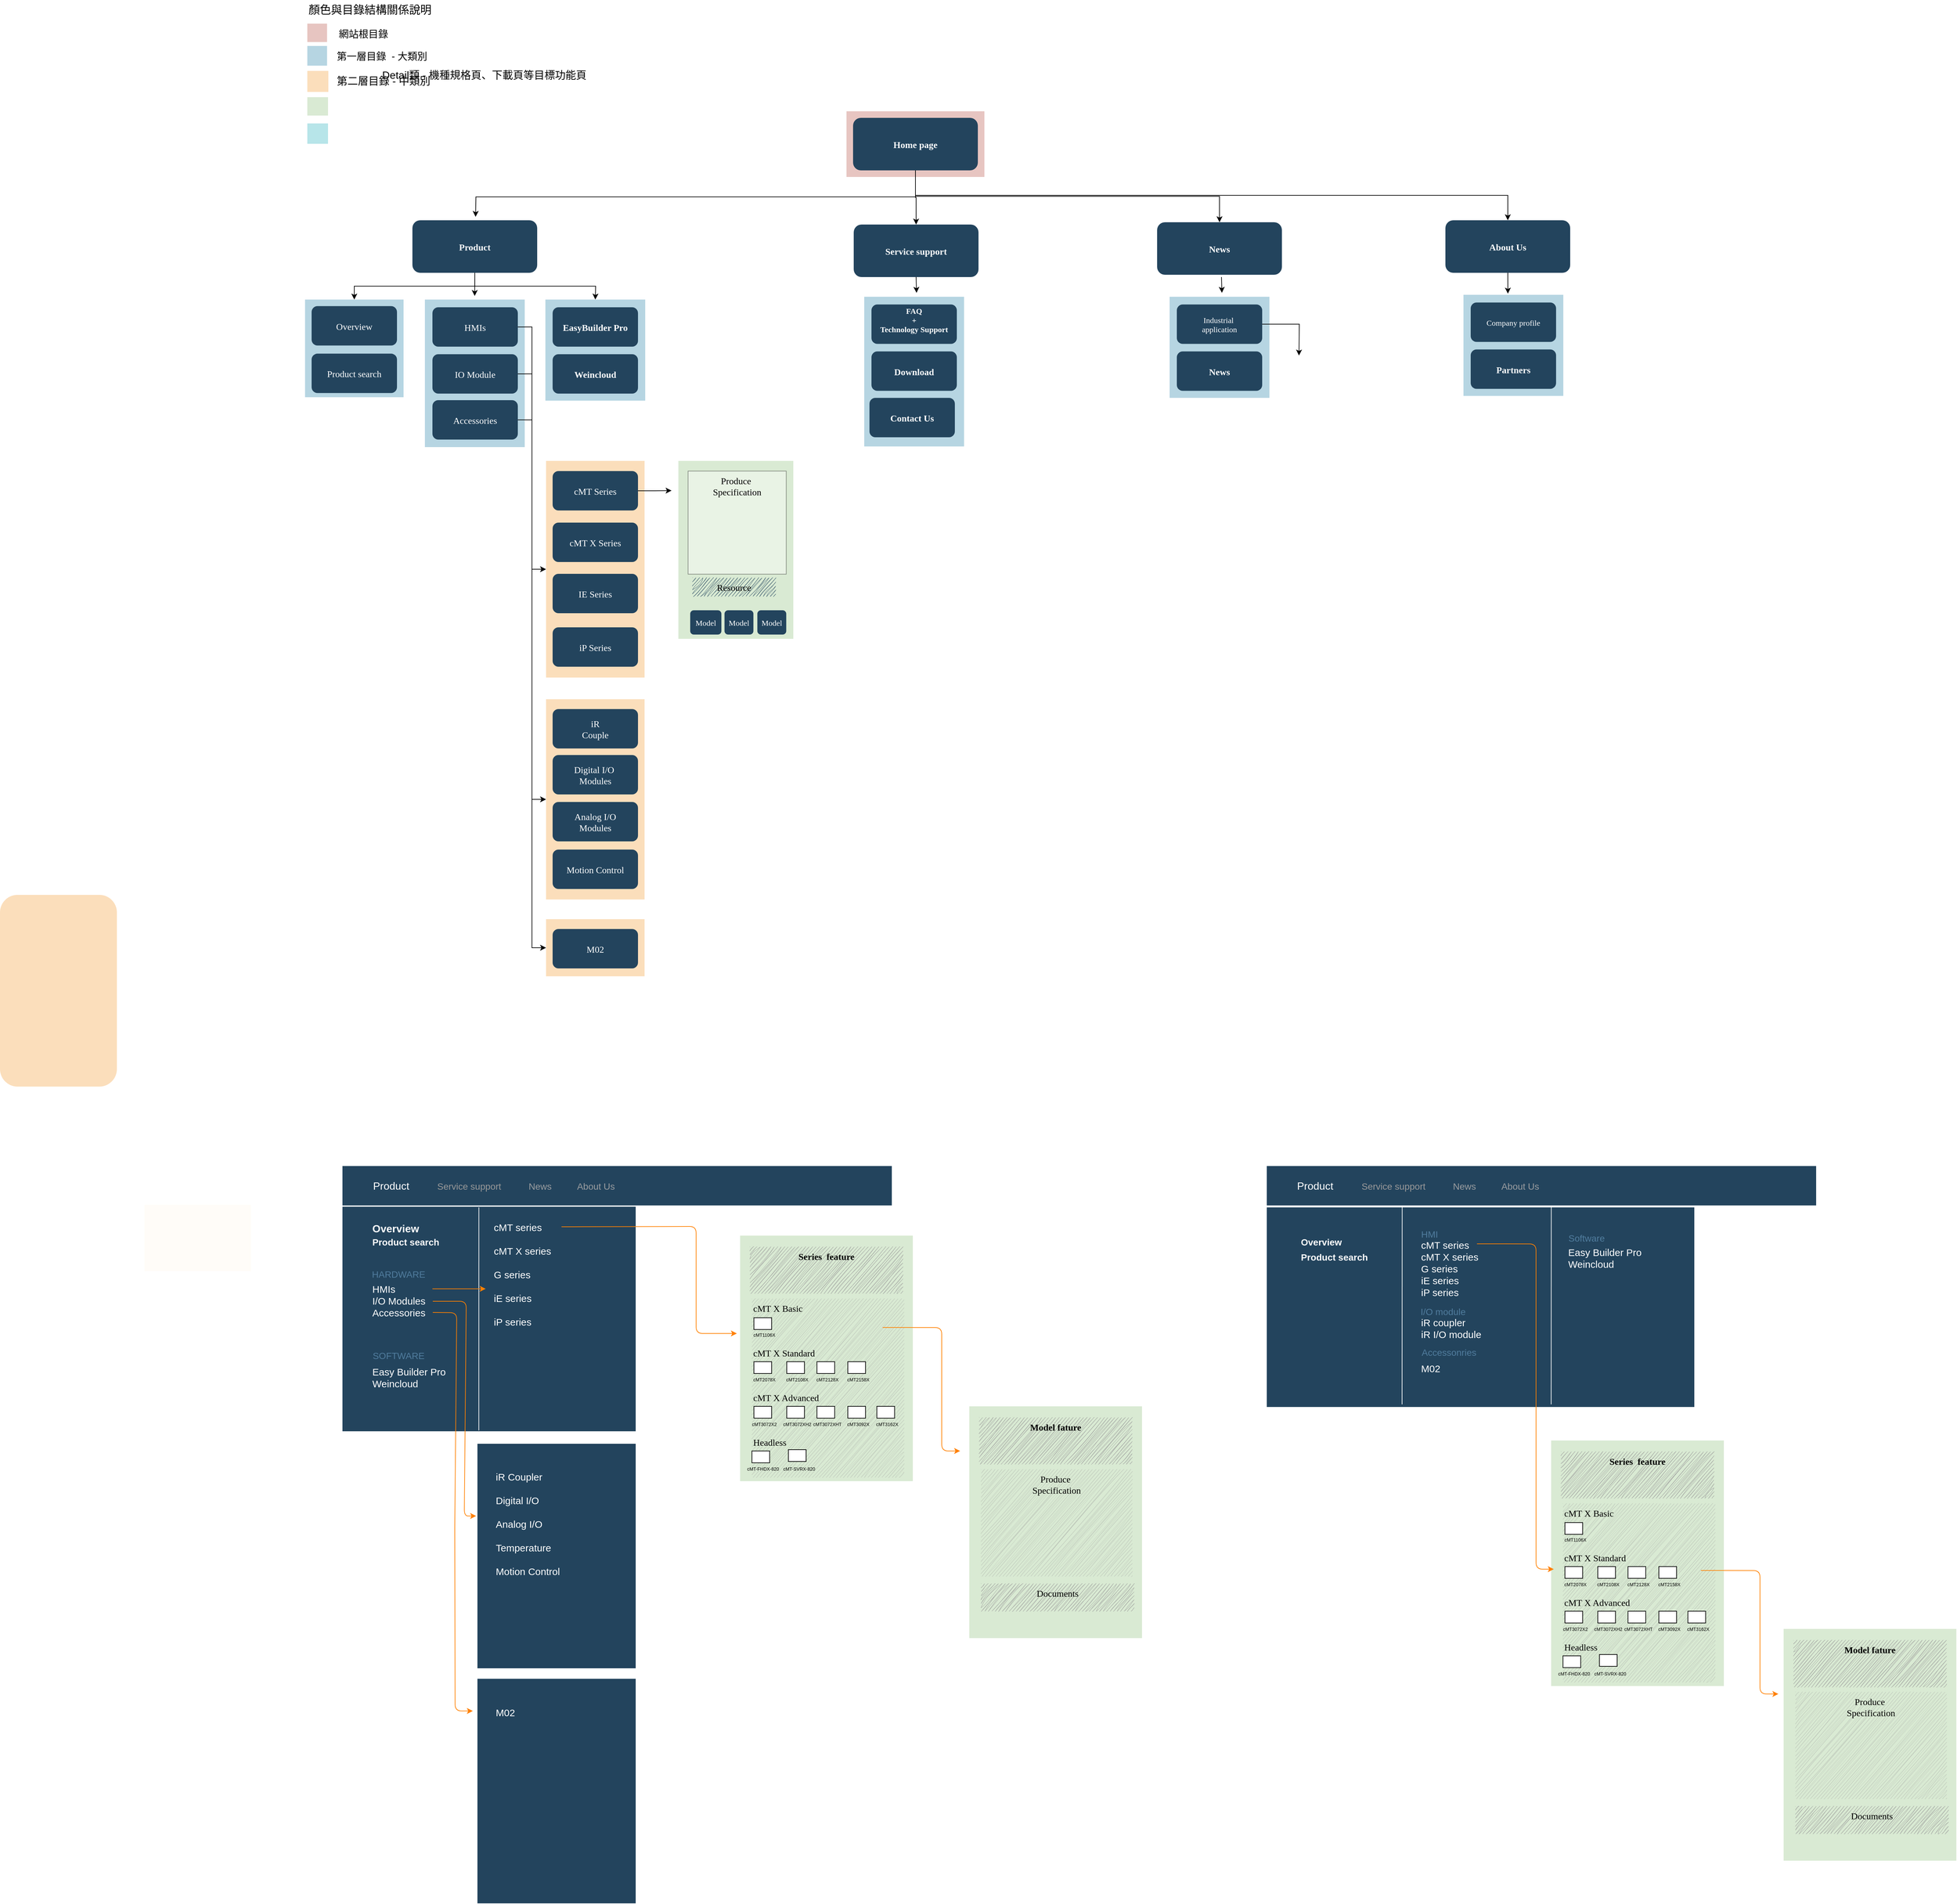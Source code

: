 <mxfile version="24.0.2" type="github">
  <diagram name="Page-1" id="2c0d36ab-eaac-3732-788b-9136903baeff">
    <mxGraphModel dx="4227.5" dy="1096" grid="0" gridSize="10" guides="1" tooltips="1" connect="1" arrows="1" fold="1" page="1" pageScale="1.5" pageWidth="1169" pageHeight="827" background="none" math="0" shadow="0">
      <root>
        <mxCell id="0" />
        <mxCell id="1" parent="0" />
        <mxCell id="4MZ_cCC2QS6rHFRi-yMx-148" value="" style="rounded=0;fillColor=#23445D;gradientColor=none;strokeColor=none;fontColor=#FFFFFF;fontStyle=0;fontFamily=Tahoma;fontSize=14;" vertex="1" parent="1">
          <mxGeometry x="0.5" y="1838" width="446.5" height="342" as="geometry" />
        </mxCell>
        <mxCell id="4MZ_cCC2QS6rHFRi-yMx-300" value="" style="rounded=0;fillColor=#fbdebb;gradientColor=none;strokeColor=none;fontColor=#FFFFFF;fontStyle=0;fontFamily=Tahoma;fontSize=14;glass=0;opacity=10;" vertex="1" parent="1">
          <mxGeometry x="-301" y="1835" width="162" height="101" as="geometry" />
        </mxCell>
        <mxCell id="4MZ_cCC2QS6rHFRi-yMx-183" value="" style="fillColor=#10739E;strokeColor=none;opacity=30;" vertex="1" parent="1">
          <mxGeometry x="309.5" y="456.25" width="152" height="154" as="geometry" />
        </mxCell>
        <mxCell id="4MZ_cCC2QS6rHFRi-yMx-182" value="" style="fillColor=#10739E;strokeColor=none;opacity=30;" vertex="1" parent="1">
          <mxGeometry x="126" y="456.25" width="152" height="224.75" as="geometry" />
        </mxCell>
        <mxCell id="4MZ_cCC2QS6rHFRi-yMx-159" value="" style="fillColor=#F2931E;strokeColor=none;opacity=30;" vertex="1" parent="1">
          <mxGeometry x="310.5" y="1065" width="150" height="305" as="geometry" />
        </mxCell>
        <mxCell id="4MZ_cCC2QS6rHFRi-yMx-135" value="" style="fillColor=#12AAB5;strokeColor=none;opacity=30;" vertex="1" parent="1">
          <mxGeometry x="-53" y="188" width="31.5" height="31" as="geometry" />
        </mxCell>
        <mxCell id="4MZ_cCC2QS6rHFRi-yMx-211" style="edgeStyle=orthogonalEdgeStyle;rounded=0;orthogonalLoop=1;jettySize=auto;html=1;exitX=0.5;exitY=1;exitDx=0;exitDy=0;" edge="1" parent="1" source="123">
          <mxGeometry relative="1" as="geometry">
            <mxPoint x="203.192" y="330.269" as="targetPoint" />
          </mxGeometry>
        </mxCell>
        <mxCell id="123" value="" style="fillColor=#AE4132;strokeColor=none;opacity=30;" parent="1" vertex="1">
          <mxGeometry x="768" y="169.5" width="210" height="100.0" as="geometry" />
        </mxCell>
        <mxCell id="118" value="" style="fillColor=#F2931E;strokeColor=none;opacity=30;" parent="1" vertex="1">
          <mxGeometry x="310.5" y="702" width="150" height="330" as="geometry" />
        </mxCell>
        <mxCell id="111" value="" style="fillColor=#D9EAD3;strokeColor=none" parent="1" vertex="1">
          <mxGeometry x="-53" y="148" width="31.5" height="28" as="geometry" />
        </mxCell>
        <mxCell id="4MZ_cCC2QS6rHFRi-yMx-213" style="edgeStyle=orthogonalEdgeStyle;rounded=0;orthogonalLoop=1;jettySize=auto;html=1;exitX=0.5;exitY=1;exitDx=0;exitDy=0;entryX=0.5;entryY=0;entryDx=0;entryDy=0;" edge="1" parent="1" source="2" target="4MZ_cCC2QS6rHFRi-yMx-210">
          <mxGeometry relative="1" as="geometry" />
        </mxCell>
        <mxCell id="4MZ_cCC2QS6rHFRi-yMx-214" style="edgeStyle=orthogonalEdgeStyle;rounded=0;orthogonalLoop=1;jettySize=auto;html=1;" edge="1" parent="1" source="2" target="4MZ_cCC2QS6rHFRi-yMx-203">
          <mxGeometry relative="1" as="geometry" />
        </mxCell>
        <mxCell id="4MZ_cCC2QS6rHFRi-yMx-230" style="edgeStyle=orthogonalEdgeStyle;rounded=0;orthogonalLoop=1;jettySize=auto;html=1;exitX=0.5;exitY=1;exitDx=0;exitDy=0;entryX=0.5;entryY=0;entryDx=0;entryDy=0;" edge="1" parent="1" source="2" target="4MZ_cCC2QS6rHFRi-yMx-229">
          <mxGeometry relative="1" as="geometry" />
        </mxCell>
        <mxCell id="2" value="Home page" style="rounded=1;fillColor=#23445D;gradientColor=none;strokeColor=none;fontColor=#FFFFFF;fontStyle=1;fontFamily=Tahoma;fontSize=14" parent="1" vertex="1">
          <mxGeometry x="778" y="179.5" width="190" height="80" as="geometry" />
        </mxCell>
        <mxCell id="4MZ_cCC2QS6rHFRi-yMx-174" style="edgeStyle=orthogonalEdgeStyle;rounded=0;orthogonalLoop=1;jettySize=auto;html=1;exitX=0.5;exitY=1;exitDx=0;exitDy=0;entryX=0.5;entryY=0;entryDx=0;entryDy=0;" edge="1" parent="1" source="13" target="4MZ_cCC2QS6rHFRi-yMx-145">
          <mxGeometry relative="1" as="geometry" />
        </mxCell>
        <mxCell id="4MZ_cCC2QS6rHFRi-yMx-176" style="edgeStyle=orthogonalEdgeStyle;rounded=0;orthogonalLoop=1;jettySize=auto;html=1;exitX=0.5;exitY=1;exitDx=0;exitDy=0;" edge="1" parent="1" source="13">
          <mxGeometry relative="1" as="geometry">
            <mxPoint x="201.833" y="450.778" as="targetPoint" />
          </mxGeometry>
        </mxCell>
        <mxCell id="4MZ_cCC2QS6rHFRi-yMx-177" style="edgeStyle=orthogonalEdgeStyle;rounded=0;orthogonalLoop=1;jettySize=auto;html=1;exitX=0.5;exitY=1;exitDx=0;exitDy=0;entryX=0.5;entryY=0;entryDx=0;entryDy=0;" edge="1" parent="1" source="13">
          <mxGeometry relative="1" as="geometry">
            <mxPoint x="385.5" y="456.25" as="targetPoint" />
          </mxGeometry>
        </mxCell>
        <mxCell id="13" value="Product" style="rounded=1;fillColor=#23445D;gradientColor=none;strokeColor=none;fontColor=#FFFFFF;fontStyle=1;fontFamily=Tahoma;fontSize=14" parent="1" vertex="1">
          <mxGeometry x="107" y="335.5" width="190" height="80" as="geometry" />
        </mxCell>
        <mxCell id="15" value="EasyBuilder Pro" style="rounded=1;fillColor=#23445D;gradientColor=none;strokeColor=none;fontColor=#FFFFFF;fontStyle=1;fontFamily=Tahoma;fontSize=14" parent="1" vertex="1">
          <mxGeometry x="320.5" y="468" width="130" height="60" as="geometry" />
        </mxCell>
        <mxCell id="4MZ_cCC2QS6rHFRi-yMx-202" style="edgeStyle=orthogonalEdgeStyle;rounded=0;orthogonalLoop=1;jettySize=auto;html=1;exitX=1;exitY=0.5;exitDx=0;exitDy=0;" edge="1" parent="1" source="16">
          <mxGeometry relative="1" as="geometry">
            <mxPoint x="501.654" y="747.192" as="targetPoint" />
          </mxGeometry>
        </mxCell>
        <mxCell id="16" value="cMT Series" style="rounded=1;fillColor=#23445D;gradientColor=none;strokeColor=none;fontColor=#FFFFFF;fontStyle=0;fontFamily=Tahoma;fontSize=14" parent="1" vertex="1">
          <mxGeometry x="320.5" y="717.5" width="130" height="60" as="geometry" />
        </mxCell>
        <mxCell id="17" value="cMT X Series" style="rounded=1;fillColor=#23445D;gradientColor=none;strokeColor=none;fontColor=#FFFFFF;fontStyle=0;fontFamily=Tahoma;fontSize=14" parent="1" vertex="1">
          <mxGeometry x="320.5" y="796" width="130" height="60" as="geometry" />
        </mxCell>
        <mxCell id="18" value="IE Series" style="rounded=1;fillColor=#23445D;gradientColor=none;strokeColor=none;fontColor=#FFFFFF;fontStyle=0;fontFamily=Tahoma;fontSize=14" parent="1" vertex="1">
          <mxGeometry x="320.5" y="874" width="130" height="60" as="geometry" />
        </mxCell>
        <mxCell id="4MZ_cCC2QS6rHFRi-yMx-167" style="edgeStyle=orthogonalEdgeStyle;rounded=0;orthogonalLoop=1;jettySize=auto;html=1;exitX=1;exitY=0.5;exitDx=0;exitDy=0;entryX=0;entryY=0.5;entryDx=0;entryDy=0;" edge="1" parent="1" source="4MZ_cCC2QS6rHFRi-yMx-124" target="4MZ_cCC2QS6rHFRi-yMx-159">
          <mxGeometry relative="1" as="geometry" />
        </mxCell>
        <mxCell id="4MZ_cCC2QS6rHFRi-yMx-124" value="IO Module" style="rounded=1;fillColor=#23445D;gradientColor=none;strokeColor=none;fontColor=#FFFFFF;fontStyle=0;fontFamily=Tahoma;fontSize=14" vertex="1" parent="1">
          <mxGeometry x="137.5" y="539.5" width="130" height="60" as="geometry" />
        </mxCell>
        <mxCell id="4MZ_cCC2QS6rHFRi-yMx-129" value="iR&#xa;Couple" style="rounded=1;fillColor=#23445D;gradientColor=none;strokeColor=none;fontColor=#FFFFFF;fontStyle=0;fontFamily=Tahoma;fontSize=14" vertex="1" parent="1">
          <mxGeometry x="320.5" y="1080" width="130" height="60" as="geometry" />
        </mxCell>
        <mxCell id="4MZ_cCC2QS6rHFRi-yMx-132" value="Digital I/O &#xa;Modules" style="rounded=1;fillColor=#23445D;gradientColor=none;strokeColor=none;fontColor=#FFFFFF;fontStyle=0;fontFamily=Tahoma;fontSize=14" vertex="1" parent="1">
          <mxGeometry x="320.5" y="1150" width="130" height="60" as="geometry" />
        </mxCell>
        <mxCell id="4MZ_cCC2QS6rHFRi-yMx-134" value="Analog I/O&#xa;Modules" style="rounded=1;fillColor=#23445D;gradientColor=none;strokeColor=none;fontColor=#FFFFFF;fontStyle=0;fontFamily=Tahoma;fontSize=14" vertex="1" parent="1">
          <mxGeometry x="320.5" y="1221.5" width="130" height="60" as="geometry" />
        </mxCell>
        <mxCell id="4MZ_cCC2QS6rHFRi-yMx-173" style="edgeStyle=orthogonalEdgeStyle;rounded=0;orthogonalLoop=1;jettySize=auto;html=1;exitX=1;exitY=0.5;exitDx=0;exitDy=0;entryX=0;entryY=0.5;entryDx=0;entryDy=0;" edge="1" parent="1" source="4MZ_cCC2QS6rHFRi-yMx-136" target="4MZ_cCC2QS6rHFRi-yMx-168">
          <mxGeometry relative="1" as="geometry" />
        </mxCell>
        <mxCell id="4MZ_cCC2QS6rHFRi-yMx-136" value="Accessories" style="rounded=1;fillColor=#23445D;gradientColor=none;strokeColor=none;fontColor=#FFFFFF;fontStyle=0;fontFamily=Tahoma;fontSize=14" vertex="1" parent="1">
          <mxGeometry x="137.5" y="609.5" width="130" height="60" as="geometry" />
        </mxCell>
        <mxCell id="4MZ_cCC2QS6rHFRi-yMx-137" value="Weincloud" style="rounded=1;fillColor=#23445D;gradientColor=none;strokeColor=none;fontColor=#FFFFFF;fontStyle=1;fontFamily=Tahoma;fontSize=14" vertex="1" parent="1">
          <mxGeometry x="320.5" y="539.5" width="130" height="60" as="geometry" />
        </mxCell>
        <mxCell id="4MZ_cCC2QS6rHFRi-yMx-138" value="iP Series" style="rounded=1;fillColor=#23445D;gradientColor=none;strokeColor=none;fontColor=#FFFFFF;fontStyle=0;fontFamily=Tahoma;fontSize=14" vertex="1" parent="1">
          <mxGeometry x="320.5" y="955.5" width="130" height="60" as="geometry" />
        </mxCell>
        <mxCell id="4MZ_cCC2QS6rHFRi-yMx-145" value="" style="fillColor=#10739E;strokeColor=none;opacity=30;" vertex="1" parent="1">
          <mxGeometry x="-56.5" y="456.25" width="150" height="148.75" as="geometry" />
        </mxCell>
        <mxCell id="4MZ_cCC2QS6rHFRi-yMx-146" value="Overview" style="rounded=1;fillColor=#23445D;gradientColor=none;strokeColor=none;fontColor=#FFFFFF;fontStyle=0;fontFamily=Tahoma;fontSize=14" vertex="1" parent="1">
          <mxGeometry x="-46.5" y="466.25" width="130" height="60" as="geometry" />
        </mxCell>
        <mxCell id="4MZ_cCC2QS6rHFRi-yMx-151" value="" style="rounded=1;fillColor=#fbdebb;gradientColor=none;strokeColor=none;fontColor=#FFFFFF;fontStyle=0;fontFamily=Tahoma;fontSize=14;glass=0;" vertex="1" parent="1">
          <mxGeometry x="-521" y="1363" width="178" height="292" as="geometry" />
        </mxCell>
        <mxCell id="4MZ_cCC2QS6rHFRi-yMx-156" value="Motion Control" style="rounded=1;fillColor=#23445D;gradientColor=none;strokeColor=none;fontColor=#FFFFFF;fontStyle=0;fontFamily=Tahoma;fontSize=14" vertex="1" parent="1">
          <mxGeometry x="320.5" y="1294" width="130" height="60" as="geometry" />
        </mxCell>
        <mxCell id="4MZ_cCC2QS6rHFRi-yMx-166" style="edgeStyle=orthogonalEdgeStyle;rounded=0;orthogonalLoop=1;jettySize=auto;html=1;exitX=1;exitY=0.5;exitDx=0;exitDy=0;entryX=0;entryY=0.5;entryDx=0;entryDy=0;" edge="1" parent="1" source="4MZ_cCC2QS6rHFRi-yMx-164" target="118">
          <mxGeometry relative="1" as="geometry" />
        </mxCell>
        <mxCell id="4MZ_cCC2QS6rHFRi-yMx-164" value="HMIs" style="rounded=1;fillColor=#23445D;gradientColor=none;strokeColor=none;fontColor=#FFFFFF;fontStyle=0;fontFamily=Tahoma;fontSize=14" vertex="1" parent="1">
          <mxGeometry x="137.5" y="468" width="130" height="60" as="geometry" />
        </mxCell>
        <mxCell id="4MZ_cCC2QS6rHFRi-yMx-168" value="" style="fillColor=#F2931E;strokeColor=none;opacity=30;" vertex="1" parent="1">
          <mxGeometry x="310.5" y="1400" width="150" height="87" as="geometry" />
        </mxCell>
        <mxCell id="4MZ_cCC2QS6rHFRi-yMx-169" value="M02" style="rounded=1;fillColor=#23445D;gradientColor=none;strokeColor=none;fontColor=#FFFFFF;fontStyle=0;fontFamily=Tahoma;fontSize=14" vertex="1" parent="1">
          <mxGeometry x="320.5" y="1415" width="130" height="60" as="geometry" />
        </mxCell>
        <mxCell id="4MZ_cCC2QS6rHFRi-yMx-178" value="" style="fillColor=#AE4132;strokeColor=none;opacity=30;" vertex="1" parent="1">
          <mxGeometry x="-53" y="36" width="30" height="28" as="geometry" />
        </mxCell>
        <mxCell id="4MZ_cCC2QS6rHFRi-yMx-184" value="" style="fillColor=#10739E;strokeColor=none;opacity=30;" vertex="1" parent="1">
          <mxGeometry x="-53" y="70" width="30" height="30" as="geometry" />
        </mxCell>
        <mxCell id="4MZ_cCC2QS6rHFRi-yMx-185" value="" style="fillColor=#F2931E;strokeColor=none;opacity=30;" vertex="1" parent="1">
          <mxGeometry x="-53" y="108" width="32" height="32" as="geometry" />
        </mxCell>
        <mxCell id="4MZ_cCC2QS6rHFRi-yMx-188" value="網站根目錄" style="text;html=1;align=left;verticalAlign=middle;whiteSpace=wrap;rounded=0;fontSize=15;" vertex="1" parent="1">
          <mxGeometry x="-6.75" y="36" width="143.5" height="30" as="geometry" />
        </mxCell>
        <mxCell id="4MZ_cCC2QS6rHFRi-yMx-189" value="第一層目錄&amp;nbsp; - 大類別" style="text;html=1;align=left;verticalAlign=middle;whiteSpace=wrap;rounded=0;fontSize=15;" vertex="1" parent="1">
          <mxGeometry x="-10" y="70" width="234.5" height="30" as="geometry" />
        </mxCell>
        <mxCell id="4MZ_cCC2QS6rHFRi-yMx-190" value="第二層目錄 - 中類別" style="text;html=1;align=left;verticalAlign=middle;whiteSpace=wrap;rounded=0;fontSize=16;" vertex="1" parent="1">
          <mxGeometry x="-10" y="108" width="241.5" height="30" as="geometry" />
        </mxCell>
        <mxCell id="4MZ_cCC2QS6rHFRi-yMx-191" value="顏色與目錄結構關係說明" style="text;html=1;align=left;verticalAlign=middle;whiteSpace=wrap;rounded=0;fontSize=17;" vertex="1" parent="1">
          <mxGeometry x="-53" y="0.5" width="281.5" height="30" as="geometry" />
        </mxCell>
        <mxCell id="4MZ_cCC2QS6rHFRi-yMx-192" value="Detail類 - 機種規格頁、下載頁等目標功能頁" style="text;html=1;align=left;verticalAlign=middle;whiteSpace=wrap;rounded=0;fontSize=16;" vertex="1" parent="1">
          <mxGeometry x="59" y="98.5" width="455" height="30" as="geometry" />
        </mxCell>
        <mxCell id="4MZ_cCC2QS6rHFRi-yMx-196" value="" style="fillColor=#D9EAD3;strokeColor=none" vertex="1" parent="1">
          <mxGeometry x="512" y="702" width="175" height="271" as="geometry" />
        </mxCell>
        <mxCell id="4MZ_cCC2QS6rHFRi-yMx-198" value="Model" style="rounded=1;fillColor=#23445D;gradientColor=none;strokeColor=none;fontColor=#FFFFFF;fontStyle=0;fontFamily=Tahoma;fontSize=12;" vertex="1" parent="1">
          <mxGeometry x="530" y="929.5" width="47.5" height="37" as="geometry" />
        </mxCell>
        <mxCell id="4MZ_cCC2QS6rHFRi-yMx-199" value="Model" style="rounded=1;fillColor=#23445D;gradientColor=none;strokeColor=none;fontColor=#FFFFFF;fontStyle=0;fontFamily=Tahoma;fontSize=12;" vertex="1" parent="1">
          <mxGeometry x="582.25" y="929.5" width="44" height="37" as="geometry" />
        </mxCell>
        <mxCell id="4MZ_cCC2QS6rHFRi-yMx-200" value="Model" style="rounded=1;fillColor=#23445D;gradientColor=none;strokeColor=none;fontColor=#FFFFFF;fontStyle=0;fontFamily=Tahoma;fontSize=12;" vertex="1" parent="1">
          <mxGeometry x="632.25" y="929.5" width="44" height="37" as="geometry" />
        </mxCell>
        <mxCell id="4MZ_cCC2QS6rHFRi-yMx-201" value="Resource" style="rounded=0;fillColor=#23445D;gradientColor=none;strokeColor=none;fontColor=#000000;fontStyle=0;fontFamily=Tahoma;fontSize=14;align=center;horizontal=1;verticalAlign=top;glass=0;shadow=0;textShadow=0;sketch=1;curveFitting=1;jiggle=2;" vertex="1" parent="1">
          <mxGeometry x="533.5" y="880" width="126.5" height="28" as="geometry" />
        </mxCell>
        <mxCell id="4MZ_cCC2QS6rHFRi-yMx-208" style="edgeStyle=orthogonalEdgeStyle;rounded=0;orthogonalLoop=1;jettySize=auto;html=1;exitX=0.5;exitY=1;exitDx=0;exitDy=0;" edge="1" parent="1" source="4MZ_cCC2QS6rHFRi-yMx-203">
          <mxGeometry relative="1" as="geometry">
            <mxPoint x="874.654" y="446" as="targetPoint" />
          </mxGeometry>
        </mxCell>
        <mxCell id="4MZ_cCC2QS6rHFRi-yMx-203" value="Service support" style="rounded=1;fillColor=#23445D;gradientColor=none;strokeColor=none;fontColor=#FFFFFF;fontStyle=1;fontFamily=Tahoma;fontSize=14" vertex="1" parent="1">
          <mxGeometry x="779" y="342" width="190" height="80" as="geometry" />
        </mxCell>
        <mxCell id="4MZ_cCC2QS6rHFRi-yMx-204" value="" style="fillColor=#10739E;strokeColor=none;opacity=30;" vertex="1" parent="1">
          <mxGeometry x="795" y="452" width="152" height="228" as="geometry" />
        </mxCell>
        <mxCell id="4MZ_cCC2QS6rHFRi-yMx-205" value="FAQ&#xa;+&#xa;Technology Support&#xa; " style="rounded=1;fillColor=#23445D;gradientColor=none;strokeColor=none;fontColor=#FFFFFF;fontStyle=1;fontFamily=Tahoma;fontSize=12;align=center;" vertex="1" parent="1">
          <mxGeometry x="806" y="463.75" width="130" height="60" as="geometry" />
        </mxCell>
        <mxCell id="4MZ_cCC2QS6rHFRi-yMx-206" value="Download" style="rounded=1;fillColor=#23445D;gradientColor=none;strokeColor=none;fontColor=#FFFFFF;fontStyle=1;fontFamily=Tahoma;fontSize=14" vertex="1" parent="1">
          <mxGeometry x="806" y="535.25" width="130" height="60" as="geometry" />
        </mxCell>
        <mxCell id="4MZ_cCC2QS6rHFRi-yMx-210" value="News" style="rounded=1;fillColor=#23445D;gradientColor=none;strokeColor=none;fontColor=#FFFFFF;fontStyle=1;fontFamily=Tahoma;fontSize=14" vertex="1" parent="1">
          <mxGeometry x="1241" y="338.5" width="190" height="80" as="geometry" />
        </mxCell>
        <mxCell id="4MZ_cCC2QS6rHFRi-yMx-215" style="edgeStyle=orthogonalEdgeStyle;rounded=0;orthogonalLoop=1;jettySize=auto;html=1;exitX=0.5;exitY=1;exitDx=0;exitDy=0;" edge="1" parent="1">
          <mxGeometry relative="1" as="geometry">
            <mxPoint x="1339.654" y="446" as="targetPoint" />
            <mxPoint x="1339" y="422" as="sourcePoint" />
          </mxGeometry>
        </mxCell>
        <mxCell id="4MZ_cCC2QS6rHFRi-yMx-216" value="" style="fillColor=#10739E;strokeColor=none;opacity=30;" vertex="1" parent="1">
          <mxGeometry x="1260" y="452" width="152" height="154" as="geometry" />
        </mxCell>
        <mxCell id="4MZ_cCC2QS6rHFRi-yMx-240" style="edgeStyle=orthogonalEdgeStyle;rounded=0;orthogonalLoop=1;jettySize=auto;html=1;exitX=1;exitY=0.5;exitDx=0;exitDy=0;entryX=0;entryY=0.5;entryDx=0;entryDy=0;" edge="1" parent="1" source="4MZ_cCC2QS6rHFRi-yMx-217">
          <mxGeometry relative="1" as="geometry">
            <mxPoint x="1457" y="541.5" as="targetPoint" />
          </mxGeometry>
        </mxCell>
        <mxCell id="4MZ_cCC2QS6rHFRi-yMx-217" value="Industrial &#xa;application" style="rounded=1;fillColor=#23445D;gradientColor=none;strokeColor=none;fontColor=#FFFFFF;fontStyle=0;fontFamily=Tahoma;fontSize=12;align=center;" vertex="1" parent="1">
          <mxGeometry x="1271" y="463.75" width="130" height="60" as="geometry" />
        </mxCell>
        <mxCell id="4MZ_cCC2QS6rHFRi-yMx-218" value="News" style="rounded=1;fillColor=#23445D;gradientColor=none;strokeColor=none;fontColor=#FFFFFF;fontStyle=1;fontFamily=Tahoma;fontSize=14" vertex="1" parent="1">
          <mxGeometry x="1271" y="535.25" width="130" height="60" as="geometry" />
        </mxCell>
        <mxCell id="4MZ_cCC2QS6rHFRi-yMx-234" style="edgeStyle=orthogonalEdgeStyle;rounded=0;orthogonalLoop=1;jettySize=auto;html=1;exitX=0.5;exitY=1;exitDx=0;exitDy=0;" edge="1" parent="1" source="4MZ_cCC2QS6rHFRi-yMx-229">
          <mxGeometry relative="1" as="geometry">
            <mxPoint x="1775.115" y="447.192" as="targetPoint" />
          </mxGeometry>
        </mxCell>
        <mxCell id="4MZ_cCC2QS6rHFRi-yMx-229" value="About Us" style="rounded=1;fillColor=#23445D;gradientColor=none;strokeColor=none;fontColor=#FFFFFF;fontStyle=1;fontFamily=Tahoma;fontSize=14" vertex="1" parent="1">
          <mxGeometry x="1680" y="335.5" width="190" height="80" as="geometry" />
        </mxCell>
        <mxCell id="4MZ_cCC2QS6rHFRi-yMx-241" value="Produce &#xa;Specification&#xa;" style="rounded=0;fillColor=#FFFFFF;gradientColor=none;strokeColor=default;fontColor=#000000;fontStyle=0;fontFamily=Tahoma;fontSize=14;align=center;horizontal=1;verticalAlign=top;glass=0;shadow=0;textShadow=0;opacity=40;" vertex="1" parent="1">
          <mxGeometry x="526.75" y="717.5" width="149.5" height="157" as="geometry" />
        </mxCell>
        <mxCell id="4MZ_cCC2QS6rHFRi-yMx-243" value="" style="endArrow=none;html=1;rounded=0;strokeColor=#FFFFFF;exitX=0.465;exitY=0.996;exitDx=0;exitDy=0;exitPerimeter=0;" edge="1" parent="1" source="4MZ_cCC2QS6rHFRi-yMx-148">
          <mxGeometry width="50" height="50" relative="1" as="geometry">
            <mxPoint x="208.001" y="2125.382" as="sourcePoint" />
            <mxPoint x="208.19" y="1839" as="targetPoint" />
          </mxGeometry>
        </mxCell>
        <mxCell id="4MZ_cCC2QS6rHFRi-yMx-245" value="&lt;b&gt;&lt;font style=&quot;font-size: 16px;&quot;&gt;Overview&lt;/font&gt;&lt;/b&gt;&lt;div&gt;&lt;b style=&quot;font-size: 14px;&quot;&gt;Product search&lt;/b&gt;&lt;span style=&quot;font-size: 16px;&quot;&gt;&lt;b&gt;&lt;br&gt;&lt;/b&gt;&lt;/span&gt;&lt;div&gt;&lt;br&gt;&lt;/div&gt;&lt;div&gt;&lt;br&gt;&lt;/div&gt;&lt;div&gt;&lt;br&gt;&lt;/div&gt;&lt;div&gt;HMIs&lt;/div&gt;&lt;div&gt;&lt;span style=&quot;background-color: initial;&quot;&gt;I/O Modules&lt;/span&gt;&lt;br&gt;&lt;/div&gt;&lt;div&gt;&lt;span style=&quot;background-color: initial;&quot;&gt;Accessories&lt;/span&gt;&lt;br&gt;&lt;/div&gt;&lt;div&gt;&lt;br&gt;&lt;/div&gt;&lt;div&gt;&lt;br&gt;&lt;/div&gt;&lt;div&gt;&lt;br&gt;&lt;/div&gt;&lt;div&gt;&lt;br&gt;&lt;/div&gt;&lt;div&gt;Easy Builder Pro&lt;/div&gt;&lt;div&gt;Weincloud&lt;/div&gt;&lt;div&gt;&lt;br&gt;&lt;/div&gt;&lt;/div&gt;" style="text;html=1;align=left;verticalAlign=middle;whiteSpace=wrap;rounded=0;fontColor=#FFFFFF;fontSize=15;" vertex="1" parent="1">
          <mxGeometry x="44" y="1867" width="133" height="262" as="geometry" />
        </mxCell>
        <mxCell id="4MZ_cCC2QS6rHFRi-yMx-248" value="cMT series&lt;br&gt;&lt;br&gt;cMT X series&lt;div&gt;&lt;br&gt;&lt;/div&gt;&lt;div&gt;G series&lt;br&gt;&lt;br&gt;iE series&lt;br&gt;&lt;br&gt;iP series&lt;div&gt;&lt;br&gt;&lt;/div&gt;&lt;/div&gt;" style="text;align=left;verticalAlign=middle;whiteSpace=wrap;rounded=0;fontColor=#FFFFFF;fontSize=15;spacing=2;spacingTop=0;spacingBottom=0;spacingLeft=0;labelBackgroundColor=none;labelBorderColor=none;html=1;" vertex="1" parent="1">
          <mxGeometry x="228.5" y="1869.5" width="133" height="161" as="geometry" />
        </mxCell>
        <mxCell id="4MZ_cCC2QS6rHFRi-yMx-250" value="HARDWARE" style="text;html=1;align=center;verticalAlign=middle;whiteSpace=wrap;rounded=0;fontColor=#7eb4dd;textOpacity=50;fontSize=14;" vertex="1" parent="1">
          <mxGeometry x="56" y="1926" width="60" height="30" as="geometry" />
        </mxCell>
        <mxCell id="4MZ_cCC2QS6rHFRi-yMx-251" value="SOFTWARE" style="text;html=1;align=center;verticalAlign=middle;whiteSpace=wrap;rounded=0;fontColor=#7eb4dd;textOpacity=50;fontSize=14;" vertex="1" parent="1">
          <mxGeometry x="56" y="2050" width="60" height="30" as="geometry" />
        </mxCell>
        <mxCell id="4MZ_cCC2QS6rHFRi-yMx-276" value="&amp;nbsp; &amp;nbsp; &amp;nbsp; &amp;nbsp;Product" style="html=1;shadow=0;dashed=0;fillColor=#23445d;strokeColor=none;fontSize=16;fontColor=#ffffff;align=left;spacing=15;" vertex="1" parent="1">
          <mxGeometry x="0.5" y="1776" width="836.5" height="60" as="geometry" />
        </mxCell>
        <mxCell id="4MZ_cCC2QS6rHFRi-yMx-277" value="Service support" style="fillColor=none;strokeColor=none;fontSize=14;fontColor=#999999;align=center;" vertex="1" parent="4MZ_cCC2QS6rHFRi-yMx-276">
          <mxGeometry width="70" height="40" relative="1" as="geometry">
            <mxPoint x="158" y="10" as="offset" />
          </mxGeometry>
        </mxCell>
        <mxCell id="4MZ_cCC2QS6rHFRi-yMx-279" value="News" style="fillColor=none;strokeColor=none;fontSize=14;fontColor=#9A9DA0;align=center;spacingRight=0;" vertex="1" parent="4MZ_cCC2QS6rHFRi-yMx-276">
          <mxGeometry width="80" height="40" relative="1" as="geometry">
            <mxPoint x="261" y="10" as="offset" />
          </mxGeometry>
        </mxCell>
        <mxCell id="4MZ_cCC2QS6rHFRi-yMx-280" value="About Us" style="fillColor=none;strokeColor=none;fontSize=14;fontColor=#9A9DA0;align=center;" vertex="1" parent="4MZ_cCC2QS6rHFRi-yMx-276">
          <mxGeometry width="80" height="40" relative="1" as="geometry">
            <mxPoint x="346" y="10" as="offset" />
          </mxGeometry>
        </mxCell>
        <mxCell id="4MZ_cCC2QS6rHFRi-yMx-287" value="" style="fillColor=#10739E;strokeColor=none;opacity=30;" vertex="1" parent="1">
          <mxGeometry x="1707.5" y="449" width="152" height="154" as="geometry" />
        </mxCell>
        <mxCell id="4MZ_cCC2QS6rHFRi-yMx-288" value="Company profile" style="rounded=1;fillColor=#23445D;gradientColor=none;strokeColor=none;fontColor=#FFFFFF;fontStyle=0;fontFamily=Tahoma;fontSize=12;align=center;" vertex="1" parent="1">
          <mxGeometry x="1718.5" y="460.75" width="130" height="60" as="geometry" />
        </mxCell>
        <mxCell id="4MZ_cCC2QS6rHFRi-yMx-289" value="Partners" style="rounded=1;fillColor=#23445D;gradientColor=none;strokeColor=none;fontColor=#FFFFFF;fontStyle=1;fontFamily=Tahoma;fontSize=14" vertex="1" parent="1">
          <mxGeometry x="1718.5" y="532.25" width="130" height="60" as="geometry" />
        </mxCell>
        <mxCell id="4MZ_cCC2QS6rHFRi-yMx-294" value="Contact Us" style="rounded=1;fillColor=#23445D;gradientColor=none;strokeColor=none;fontColor=#FFFFFF;fontStyle=1;fontFamily=Tahoma;fontSize=14" vertex="1" parent="1">
          <mxGeometry x="803" y="606" width="130" height="60" as="geometry" />
        </mxCell>
        <mxCell id="4MZ_cCC2QS6rHFRi-yMx-302" value="" style="rounded=0;fillColor=#23445D;gradientColor=none;strokeColor=none;fontColor=#FFFFFF;fontStyle=0;fontFamily=Tahoma;fontSize=14" vertex="1" parent="1">
          <mxGeometry x="1408" y="1839" width="651" height="304" as="geometry" />
        </mxCell>
        <mxCell id="4MZ_cCC2QS6rHFRi-yMx-303" value="" style="endArrow=none;html=1;rounded=0;strokeColor=#FFFFFF;" edge="1" parent="1">
          <mxGeometry width="50" height="50" relative="1" as="geometry">
            <mxPoint x="1614" y="2139" as="sourcePoint" />
            <mxPoint x="1614.19" y="1839" as="targetPoint" />
          </mxGeometry>
        </mxCell>
        <mxCell id="4MZ_cCC2QS6rHFRi-yMx-304" value="" style="endArrow=none;html=1;rounded=0;strokeColor=#FFFFFF;" edge="1" parent="1">
          <mxGeometry width="50" height="50" relative="1" as="geometry">
            <mxPoint x="1841" y="2139" as="sourcePoint" />
            <mxPoint x="1841.19" y="1839" as="targetPoint" />
          </mxGeometry>
        </mxCell>
        <mxCell id="4MZ_cCC2QS6rHFRi-yMx-305" value="&lt;div&gt;cMT series&lt;/div&gt;&lt;div&gt;cMT X series&lt;/div&gt;&lt;div&gt;G series&lt;/div&gt;&lt;div&gt;iE series&lt;/div&gt;&lt;div&gt;iP series&lt;/div&gt;&lt;div&gt;&lt;br&gt;&lt;/div&gt;&lt;div&gt;&lt;br&gt;&lt;/div&gt;" style="text;html=1;align=left;verticalAlign=middle;whiteSpace=wrap;rounded=0;fontColor=#FFFFFF;fontSize=15;" vertex="1" parent="1">
          <mxGeometry x="1640.5" y="1858" width="133" height="184" as="geometry" />
        </mxCell>
        <mxCell id="4MZ_cCC2QS6rHFRi-yMx-306" value="&lt;b style=&quot;font-size: 14px;&quot;&gt;&lt;font style=&quot;font-size: 14px;&quot;&gt;Overview&lt;/font&gt;&lt;/b&gt;" style="text;html=1;align=left;verticalAlign=middle;whiteSpace=wrap;rounded=0;fontColor=#FFFFFF;fontSize=14;" vertex="1" parent="1">
          <mxGeometry x="1458.25" y="1866.5" width="133" height="51" as="geometry" />
        </mxCell>
        <mxCell id="4MZ_cCC2QS6rHFRi-yMx-307" value="HMI" style="text;html=1;align=center;verticalAlign=middle;whiteSpace=wrap;rounded=0;fontColor=#7eb4dd;textOpacity=50;fontSize=14;" vertex="1" parent="1">
          <mxGeometry x="1626" y="1864.5" width="60" height="30" as="geometry" />
        </mxCell>
        <mxCell id="4MZ_cCC2QS6rHFRi-yMx-308" value="Software" style="text;html=1;align=center;verticalAlign=middle;whiteSpace=wrap;rounded=0;fontColor=#7eb4dd;textOpacity=50;fontSize=14;" vertex="1" parent="1">
          <mxGeometry x="1865" y="1870.5" width="60" height="30" as="geometry" />
        </mxCell>
        <mxCell id="4MZ_cCC2QS6rHFRi-yMx-309" value="&lt;div&gt;&lt;br&gt;&lt;/div&gt;&lt;div&gt;Easy Builder Pro&lt;/div&gt;&lt;div&gt;Weincloud&lt;/div&gt;&lt;div&gt;&lt;br&gt;&lt;/div&gt;" style="text;html=1;align=left;verticalAlign=middle;whiteSpace=wrap;rounded=0;fontColor=#FFFFFF;fontSize=15;" vertex="1" parent="1">
          <mxGeometry x="1865" y="1891.75" width="133" height="48.25" as="geometry" />
        </mxCell>
        <mxCell id="4MZ_cCC2QS6rHFRi-yMx-310" value="&amp;nbsp; &amp;nbsp; &amp;nbsp; &amp;nbsp;Product" style="html=1;shadow=0;dashed=0;fillColor=#23445d;strokeColor=none;fontSize=16;fontColor=#ffffff;align=left;spacing=15;" vertex="1" parent="1">
          <mxGeometry x="1408" y="1776" width="836.5" height="60" as="geometry" />
        </mxCell>
        <mxCell id="4MZ_cCC2QS6rHFRi-yMx-311" value="Service support" style="fillColor=none;strokeColor=none;fontSize=14;fontColor=#999999;align=center;" vertex="1" parent="4MZ_cCC2QS6rHFRi-yMx-310">
          <mxGeometry width="70" height="40" relative="1" as="geometry">
            <mxPoint x="158" y="10" as="offset" />
          </mxGeometry>
        </mxCell>
        <mxCell id="4MZ_cCC2QS6rHFRi-yMx-312" value="News" style="fillColor=none;strokeColor=none;fontSize=14;fontColor=#9A9DA0;align=center;spacingRight=0;" vertex="1" parent="4MZ_cCC2QS6rHFRi-yMx-310">
          <mxGeometry width="80" height="40" relative="1" as="geometry">
            <mxPoint x="261" y="10" as="offset" />
          </mxGeometry>
        </mxCell>
        <mxCell id="4MZ_cCC2QS6rHFRi-yMx-313" value="About Us" style="fillColor=none;strokeColor=none;fontSize=14;fontColor=#9A9DA0;align=center;" vertex="1" parent="4MZ_cCC2QS6rHFRi-yMx-310">
          <mxGeometry width="80" height="40" relative="1" as="geometry">
            <mxPoint x="346" y="10" as="offset" />
          </mxGeometry>
        </mxCell>
        <mxCell id="4MZ_cCC2QS6rHFRi-yMx-314" value="&lt;div&gt;iR coupler&lt;/div&gt;&lt;div&gt;iR I/O module&lt;/div&gt;" style="text;html=1;align=left;verticalAlign=middle;whiteSpace=wrap;rounded=0;fontColor=#FFFFFF;fontSize=15;" vertex="1" parent="1">
          <mxGeometry x="1640.5" y="1959" width="133" height="127" as="geometry" />
        </mxCell>
        <mxCell id="4MZ_cCC2QS6rHFRi-yMx-315" value="I/O module" style="text;html=1;align=center;verticalAlign=middle;whiteSpace=wrap;rounded=0;fontColor=#7eb4dd;textOpacity=50;fontSize=14;" vertex="1" parent="1">
          <mxGeometry x="1625" y="1982.5" width="103" height="30" as="geometry" />
        </mxCell>
        <mxCell id="4MZ_cCC2QS6rHFRi-yMx-318" value="Accessonries" style="text;html=1;align=center;verticalAlign=middle;whiteSpace=wrap;rounded=0;fontColor=#7eb4dd;textOpacity=50;fontSize=14;" vertex="1" parent="1">
          <mxGeometry x="1633.5" y="2045" width="103" height="30" as="geometry" />
        </mxCell>
        <mxCell id="4MZ_cCC2QS6rHFRi-yMx-319" value="&lt;div&gt;M02&lt;/div&gt;" style="text;html=1;align=left;verticalAlign=middle;whiteSpace=wrap;rounded=0;fontColor=#FFFFFF;fontSize=15;" vertex="1" parent="1">
          <mxGeometry x="1640.5" y="2069" width="130.5" height="29.5" as="geometry" />
        </mxCell>
        <mxCell id="4MZ_cCC2QS6rHFRi-yMx-323" value="&lt;div style=&quot;font-size: 14px;&quot;&gt;&lt;span style=&quot;font-size: 14px;&quot;&gt;&lt;b style=&quot;font-size: 14px;&quot;&gt;Product search&lt;/b&gt;&lt;/span&gt;&lt;/div&gt;" style="text;html=1;align=left;verticalAlign=middle;whiteSpace=wrap;rounded=0;fontColor=#FFFFFF;fontSize=14;" vertex="1" parent="1">
          <mxGeometry x="1458.25" y="1889" width="133" height="51" as="geometry" />
        </mxCell>
        <mxCell id="4MZ_cCC2QS6rHFRi-yMx-366" value="Product search" style="rounded=1;fillColor=#23445D;gradientColor=none;strokeColor=none;fontColor=#FFFFFF;fontStyle=0;fontFamily=Tahoma;fontSize=14" vertex="1" parent="1">
          <mxGeometry x="-46.5" y="538.63" width="130" height="60" as="geometry" />
        </mxCell>
        <mxCell id="4MZ_cCC2QS6rHFRi-yMx-367" value="" style="rounded=0;fillColor=#23445D;gradientColor=none;strokeColor=none;fontColor=#FFFFFF;fontStyle=0;fontFamily=Tahoma;fontSize=14;" vertex="1" parent="1">
          <mxGeometry x="206" y="2199" width="241" height="342" as="geometry" />
        </mxCell>
        <mxCell id="4MZ_cCC2QS6rHFRi-yMx-368" value="iR Coupler&lt;br&gt;&lt;br&gt;&lt;div&gt;Digital I/O&lt;br&gt;&lt;br&gt;&lt;/div&gt;&lt;div&gt;Analog I/O&lt;br&gt;&lt;br&gt;&lt;/div&gt;&lt;div&gt;Temperature&lt;br&gt;&lt;br&gt;&lt;/div&gt;&lt;div&gt;Motion Control&lt;br&gt;&lt;div&gt;&lt;br&gt;&lt;div&gt;&lt;div&gt;&lt;br&gt;&lt;/div&gt;&lt;/div&gt;&lt;/div&gt;&lt;/div&gt;" style="text;align=left;verticalAlign=middle;whiteSpace=wrap;rounded=0;fontColor=#FFFFFF;fontSize=15;spacing=2;spacingTop=0;spacingBottom=0;spacingLeft=0;labelBackgroundColor=none;labelBorderColor=none;html=1;" vertex="1" parent="1">
          <mxGeometry x="231.5" y="2234" width="133" height="209" as="geometry" />
        </mxCell>
        <mxCell id="4MZ_cCC2QS6rHFRi-yMx-369" value="" style="rounded=0;fillColor=#23445D;gradientColor=none;strokeColor=none;fontColor=#FFFFFF;fontStyle=0;fontFamily=Tahoma;fontSize=14;" vertex="1" parent="1">
          <mxGeometry x="206" y="2557" width="241" height="342" as="geometry" />
        </mxCell>
        <mxCell id="4MZ_cCC2QS6rHFRi-yMx-370" value="&lt;div&gt;&lt;div&gt;&lt;div&gt;&lt;div&gt;M02&lt;/div&gt;&lt;/div&gt;&lt;/div&gt;&lt;/div&gt;" style="text;align=left;verticalAlign=middle;whiteSpace=wrap;rounded=0;fontColor=#FFFFFF;fontSize=15;spacing=2;spacingTop=0;spacingBottom=0;spacingLeft=0;labelBackgroundColor=none;labelBorderColor=none;html=1;" vertex="1" parent="1">
          <mxGeometry x="231.5" y="2592" width="133" height="31" as="geometry" />
        </mxCell>
        <mxCell id="4MZ_cCC2QS6rHFRi-yMx-372" value="" style="curved=0;endArrow=classic;html=1;rounded=1;strokeColor=#FF8000;" edge="1" parent="1">
          <mxGeometry width="50" height="50" relative="1" as="geometry">
            <mxPoint x="137.5" y="1963" as="sourcePoint" />
            <mxPoint x="218.5" y="1963" as="targetPoint" />
            <Array as="points">
              <mxPoint x="167.5" y="1963" />
            </Array>
          </mxGeometry>
        </mxCell>
        <mxCell id="4MZ_cCC2QS6rHFRi-yMx-373" value="" style="curved=0;endArrow=classic;html=1;rounded=1;strokeColor=#FF8000;" edge="1" parent="1">
          <mxGeometry width="50" height="50" relative="1" as="geometry">
            <mxPoint x="138" y="1982" as="sourcePoint" />
            <mxPoint x="204" y="2309" as="targetPoint" />
            <Array as="points">
              <mxPoint x="189" y="1982" />
              <mxPoint x="186" y="2309" />
            </Array>
          </mxGeometry>
        </mxCell>
        <mxCell id="4MZ_cCC2QS6rHFRi-yMx-374" value="" style="curved=0;endArrow=classic;html=1;rounded=1;strokeColor=#FF8000;" edge="1" parent="1">
          <mxGeometry width="50" height="50" relative="1" as="geometry">
            <mxPoint x="138" y="1999" as="sourcePoint" />
            <mxPoint x="199" y="2606" as="targetPoint" />
            <Array as="points">
              <mxPoint x="174.5" y="1999.37" />
              <mxPoint x="171.5" y="2326.37" />
              <mxPoint x="172" y="2606" />
            </Array>
          </mxGeometry>
        </mxCell>
        <mxCell id="4MZ_cCC2QS6rHFRi-yMx-375" value="" style="fillColor=#D9EAD3;strokeColor=none" vertex="1" parent="1">
          <mxGeometry x="955" y="2142" width="263" height="353" as="geometry" />
        </mxCell>
        <mxCell id="4MZ_cCC2QS6rHFRi-yMx-379" value="Model fature" style="rounded=0;fillColor=#999999;gradientColor=none;strokeColor=none;fontColor=#000000;fontStyle=1;fontFamily=Tahoma;fontSize=14;align=center;horizontal=1;verticalAlign=top;glass=0;shadow=0;textShadow=0;sketch=1;curveFitting=1;jiggle=2;" vertex="1" parent="1">
          <mxGeometry x="970" y="2159" width="233" height="71" as="geometry" />
        </mxCell>
        <mxCell id="4MZ_cCC2QS6rHFRi-yMx-380" value="Produce &#xa;Specification&#xa;" style="rounded=0;fillColor=#999999;gradientColor=none;strokeColor=none;fontColor=#000000;fontStyle=0;fontFamily=Tahoma;fontSize=14;align=center;horizontal=1;verticalAlign=top;glass=0;shadow=0;textShadow=0;opacity=40;sketch=1;curveFitting=1;jiggle=2;" vertex="1" parent="1">
          <mxGeometry x="973" y="2238" width="230" height="163" as="geometry" />
        </mxCell>
        <mxCell id="4MZ_cCC2QS6rHFRi-yMx-381" value="Documents" style="rounded=0;fillColor=#999999;gradientColor=none;strokeColor=none;fontColor=#000000;fontStyle=0;fontFamily=Tahoma;fontSize=14;align=center;horizontal=1;verticalAlign=top;glass=0;shadow=0;textShadow=0;sketch=1;curveFitting=1;jiggle=2;" vertex="1" parent="1">
          <mxGeometry x="973" y="2412" width="233" height="42" as="geometry" />
        </mxCell>
        <mxCell id="4MZ_cCC2QS6rHFRi-yMx-382" value="" style="curved=0;endArrow=classic;html=1;rounded=1;strokeColor=#FF8000;" edge="1" parent="1">
          <mxGeometry width="50" height="50" relative="1" as="geometry">
            <mxPoint x="334" y="1868.45" as="sourcePoint" />
            <mxPoint x="601" y="2031" as="targetPoint" />
            <Array as="points">
              <mxPoint x="364" y="1868.45" />
              <mxPoint x="539" y="1868" />
              <mxPoint x="539" y="2031" />
            </Array>
          </mxGeometry>
        </mxCell>
        <mxCell id="4MZ_cCC2QS6rHFRi-yMx-383" value="" style="fillColor=#D9EAD3;strokeColor=none" vertex="1" parent="1">
          <mxGeometry x="606" y="1882" width="263" height="374" as="geometry" />
        </mxCell>
        <mxCell id="4MZ_cCC2QS6rHFRi-yMx-384" value="Series  feature" style="rounded=0;fillColor=#999999;gradientColor=none;strokeColor=none;fontColor=#000000;fontStyle=1;fontFamily=Tahoma;fontSize=14;align=center;horizontal=1;verticalAlign=top;glass=0;shadow=0;textShadow=0;sketch=1;curveFitting=1;jiggle=2;" vertex="1" parent="1">
          <mxGeometry x="621" y="1899" width="233" height="71" as="geometry" />
        </mxCell>
        <mxCell id="4MZ_cCC2QS6rHFRi-yMx-385" value="cMT X Basic&#xa;&#xa;&#xa;&#xa;cMT X Standard &#xa;&#xa;&#xa;&#xa;cMT X Advanced&#xa;&#xa;&#xa;&#xa;Headless&#xa;" style="rounded=0;fillColor=#999999;gradientColor=none;strokeColor=none;fontColor=#000000;fontStyle=0;fontFamily=Tahoma;fontSize=14;align=left;horizontal=1;verticalAlign=top;glass=0;shadow=0;textShadow=0;opacity=40;sketch=1;curveFitting=1;jiggle=2;" vertex="1" parent="1">
          <mxGeometry x="624" y="1978" width="230" height="271" as="geometry" />
        </mxCell>
        <mxCell id="4MZ_cCC2QS6rHFRi-yMx-387" value="" style="rounded=0;whiteSpace=wrap;html=1;" vertex="1" parent="1">
          <mxGeometry x="627" y="2007" width="27" height="18" as="geometry" />
        </mxCell>
        <mxCell id="4MZ_cCC2QS6rHFRi-yMx-388" value="" style="rounded=0;whiteSpace=wrap;html=1;" vertex="1" parent="1">
          <mxGeometry x="627" y="2074" width="27" height="18" as="geometry" />
        </mxCell>
        <mxCell id="4MZ_cCC2QS6rHFRi-yMx-396" value="" style="rounded=0;whiteSpace=wrap;html=1;" vertex="1" parent="1">
          <mxGeometry x="624" y="2210" width="27" height="18" as="geometry" />
        </mxCell>
        <mxCell id="4MZ_cCC2QS6rHFRi-yMx-397" value="" style="rounded=0;whiteSpace=wrap;html=1;" vertex="1" parent="1">
          <mxGeometry x="679.5" y="2208" width="27" height="18" as="geometry" />
        </mxCell>
        <mxCell id="4MZ_cCC2QS6rHFRi-yMx-398" value="cMT1106X" style="text;html=1;align=center;verticalAlign=middle;whiteSpace=wrap;rounded=0;fontSize=7;" vertex="1" parent="1">
          <mxGeometry x="613" y="2019" width="60" height="30" as="geometry" />
        </mxCell>
        <mxCell id="4MZ_cCC2QS6rHFRi-yMx-399" value="cMT2078X" style="text;html=1;align=center;verticalAlign=middle;whiteSpace=wrap;rounded=0;fontSize=7;" vertex="1" parent="1">
          <mxGeometry x="613" y="2087" width="60" height="30" as="geometry" />
        </mxCell>
        <mxCell id="4MZ_cCC2QS6rHFRi-yMx-400" value="" style="rounded=0;whiteSpace=wrap;html=1;" vertex="1" parent="1">
          <mxGeometry x="677" y="2074" width="27" height="18" as="geometry" />
        </mxCell>
        <mxCell id="4MZ_cCC2QS6rHFRi-yMx-401" value="cMT2108X" style="text;html=1;align=center;verticalAlign=middle;whiteSpace=wrap;rounded=0;fontSize=7;" vertex="1" parent="1">
          <mxGeometry x="663" y="2087" width="60" height="30" as="geometry" />
        </mxCell>
        <mxCell id="4MZ_cCC2QS6rHFRi-yMx-402" value="" style="rounded=0;whiteSpace=wrap;html=1;" vertex="1" parent="1">
          <mxGeometry x="723" y="2074" width="27" height="18" as="geometry" />
        </mxCell>
        <mxCell id="4MZ_cCC2QS6rHFRi-yMx-403" value="cMT2128X" style="text;html=1;align=center;verticalAlign=middle;whiteSpace=wrap;rounded=0;fontSize=7;" vertex="1" parent="1">
          <mxGeometry x="709" y="2087" width="60" height="30" as="geometry" />
        </mxCell>
        <mxCell id="4MZ_cCC2QS6rHFRi-yMx-404" value="" style="rounded=0;whiteSpace=wrap;html=1;" vertex="1" parent="1">
          <mxGeometry x="770" y="2074" width="27" height="18" as="geometry" />
        </mxCell>
        <mxCell id="4MZ_cCC2QS6rHFRi-yMx-405" value="cMT2158X" style="text;html=1;align=center;verticalAlign=middle;whiteSpace=wrap;rounded=0;fontSize=7;" vertex="1" parent="1">
          <mxGeometry x="756" y="2087" width="60" height="30" as="geometry" />
        </mxCell>
        <mxCell id="4MZ_cCC2QS6rHFRi-yMx-410" value="" style="rounded=0;whiteSpace=wrap;html=1;" vertex="1" parent="1">
          <mxGeometry x="627" y="2142" width="27" height="18" as="geometry" />
        </mxCell>
        <mxCell id="4MZ_cCC2QS6rHFRi-yMx-411" value="cMT3072X2" style="text;html=1;align=center;verticalAlign=middle;whiteSpace=wrap;rounded=0;fontSize=7;" vertex="1" parent="1">
          <mxGeometry x="613" y="2155" width="60" height="30" as="geometry" />
        </mxCell>
        <mxCell id="4MZ_cCC2QS6rHFRi-yMx-412" value="" style="rounded=0;whiteSpace=wrap;html=1;" vertex="1" parent="1">
          <mxGeometry x="677" y="2142" width="27" height="18" as="geometry" />
        </mxCell>
        <mxCell id="4MZ_cCC2QS6rHFRi-yMx-413" value="cMT3072XH2" style="text;html=1;align=center;verticalAlign=middle;whiteSpace=wrap;rounded=0;fontSize=7;" vertex="1" parent="1">
          <mxGeometry x="663" y="2155" width="60" height="30" as="geometry" />
        </mxCell>
        <mxCell id="4MZ_cCC2QS6rHFRi-yMx-414" value="" style="rounded=0;whiteSpace=wrap;html=1;" vertex="1" parent="1">
          <mxGeometry x="723" y="2142" width="27" height="18" as="geometry" />
        </mxCell>
        <mxCell id="4MZ_cCC2QS6rHFRi-yMx-415" value="cMT3072XHT" style="text;html=1;align=center;verticalAlign=middle;whiteSpace=wrap;rounded=0;fontSize=7;" vertex="1" parent="1">
          <mxGeometry x="709" y="2155" width="60" height="30" as="geometry" />
        </mxCell>
        <mxCell id="4MZ_cCC2QS6rHFRi-yMx-416" value="" style="rounded=0;whiteSpace=wrap;html=1;" vertex="1" parent="1">
          <mxGeometry x="770" y="2142" width="27" height="18" as="geometry" />
        </mxCell>
        <mxCell id="4MZ_cCC2QS6rHFRi-yMx-417" value="cMT3092X" style="text;html=1;align=center;verticalAlign=middle;whiteSpace=wrap;rounded=0;fontSize=7;" vertex="1" parent="1">
          <mxGeometry x="756" y="2155" width="60" height="30" as="geometry" />
        </mxCell>
        <mxCell id="4MZ_cCC2QS6rHFRi-yMx-418" value="" style="rounded=0;whiteSpace=wrap;html=1;" vertex="1" parent="1">
          <mxGeometry x="814.25" y="2142" width="27" height="18" as="geometry" />
        </mxCell>
        <mxCell id="4MZ_cCC2QS6rHFRi-yMx-419" value="cMT3162X" style="text;html=1;align=center;verticalAlign=middle;whiteSpace=wrap;rounded=0;fontSize=7;" vertex="1" parent="1">
          <mxGeometry x="800.25" y="2155" width="60" height="30" as="geometry" />
        </mxCell>
        <mxCell id="4MZ_cCC2QS6rHFRi-yMx-420" value="cMT-FHDX-820" style="text;html=1;align=center;verticalAlign=middle;whiteSpace=wrap;rounded=0;fontSize=7;" vertex="1" parent="1">
          <mxGeometry x="610.5" y="2223" width="60" height="30" as="geometry" />
        </mxCell>
        <mxCell id="4MZ_cCC2QS6rHFRi-yMx-421" value="cMT-SVRX-820" style="text;html=1;align=center;verticalAlign=middle;whiteSpace=wrap;rounded=0;fontSize=7;" vertex="1" parent="1">
          <mxGeometry x="666" y="2223" width="60" height="30" as="geometry" />
        </mxCell>
        <mxCell id="4MZ_cCC2QS6rHFRi-yMx-423" value="" style="curved=0;endArrow=classic;html=1;rounded=1;strokeColor=#FF8000;" edge="1" parent="1">
          <mxGeometry width="50" height="50" relative="1" as="geometry">
            <mxPoint x="823" y="2021.91" as="sourcePoint" />
            <mxPoint x="941" y="2210" as="targetPoint" />
            <Array as="points">
              <mxPoint x="853" y="2021.91" />
              <mxPoint x="913" y="2022" />
              <mxPoint x="913" y="2210" />
            </Array>
          </mxGeometry>
        </mxCell>
        <mxCell id="4MZ_cCC2QS6rHFRi-yMx-424" value="" style="fillColor=#D9EAD3;strokeColor=none" vertex="1" parent="1">
          <mxGeometry x="1841" y="2194" width="263" height="374" as="geometry" />
        </mxCell>
        <mxCell id="4MZ_cCC2QS6rHFRi-yMx-425" value="Series  feature" style="rounded=0;fillColor=#999999;gradientColor=none;strokeColor=none;fontColor=#000000;fontStyle=1;fontFamily=Tahoma;fontSize=14;align=center;horizontal=1;verticalAlign=top;glass=0;shadow=0;textShadow=0;sketch=1;curveFitting=1;jiggle=2;" vertex="1" parent="1">
          <mxGeometry x="1856" y="2211" width="233" height="71" as="geometry" />
        </mxCell>
        <mxCell id="4MZ_cCC2QS6rHFRi-yMx-426" value="cMT X Basic&#xa;&#xa;&#xa;&#xa;cMT X Standard &#xa;&#xa;&#xa;&#xa;cMT X Advanced&#xa;&#xa;&#xa;&#xa;Headless&#xa;" style="rounded=0;fillColor=#999999;gradientColor=none;strokeColor=none;fontColor=#000000;fontStyle=0;fontFamily=Tahoma;fontSize=14;align=left;horizontal=1;verticalAlign=top;glass=0;shadow=0;textShadow=0;opacity=40;sketch=1;curveFitting=1;jiggle=2;" vertex="1" parent="1">
          <mxGeometry x="1859" y="2290" width="230" height="271" as="geometry" />
        </mxCell>
        <mxCell id="4MZ_cCC2QS6rHFRi-yMx-427" value="" style="rounded=0;whiteSpace=wrap;html=1;" vertex="1" parent="1">
          <mxGeometry x="1862" y="2319" width="27" height="18" as="geometry" />
        </mxCell>
        <mxCell id="4MZ_cCC2QS6rHFRi-yMx-428" value="" style="rounded=0;whiteSpace=wrap;html=1;" vertex="1" parent="1">
          <mxGeometry x="1862" y="2386" width="27" height="18" as="geometry" />
        </mxCell>
        <mxCell id="4MZ_cCC2QS6rHFRi-yMx-429" value="" style="rounded=0;whiteSpace=wrap;html=1;" vertex="1" parent="1">
          <mxGeometry x="1859" y="2522" width="27" height="18" as="geometry" />
        </mxCell>
        <mxCell id="4MZ_cCC2QS6rHFRi-yMx-430" value="" style="rounded=0;whiteSpace=wrap;html=1;" vertex="1" parent="1">
          <mxGeometry x="1914.5" y="2520" width="27" height="18" as="geometry" />
        </mxCell>
        <mxCell id="4MZ_cCC2QS6rHFRi-yMx-431" value="cMT1106X" style="text;html=1;align=center;verticalAlign=middle;whiteSpace=wrap;rounded=0;fontSize=7;" vertex="1" parent="1">
          <mxGeometry x="1848" y="2331" width="60" height="30" as="geometry" />
        </mxCell>
        <mxCell id="4MZ_cCC2QS6rHFRi-yMx-432" value="cMT2078X" style="text;html=1;align=center;verticalAlign=middle;whiteSpace=wrap;rounded=0;fontSize=7;" vertex="1" parent="1">
          <mxGeometry x="1848" y="2399" width="60" height="30" as="geometry" />
        </mxCell>
        <mxCell id="4MZ_cCC2QS6rHFRi-yMx-433" value="" style="rounded=0;whiteSpace=wrap;html=1;" vertex="1" parent="1">
          <mxGeometry x="1912" y="2386" width="27" height="18" as="geometry" />
        </mxCell>
        <mxCell id="4MZ_cCC2QS6rHFRi-yMx-434" value="cMT2108X" style="text;html=1;align=center;verticalAlign=middle;whiteSpace=wrap;rounded=0;fontSize=7;" vertex="1" parent="1">
          <mxGeometry x="1898" y="2399" width="60" height="30" as="geometry" />
        </mxCell>
        <mxCell id="4MZ_cCC2QS6rHFRi-yMx-435" value="" style="rounded=0;whiteSpace=wrap;html=1;" vertex="1" parent="1">
          <mxGeometry x="1958" y="2386" width="27" height="18" as="geometry" />
        </mxCell>
        <mxCell id="4MZ_cCC2QS6rHFRi-yMx-436" value="cMT2128X" style="text;html=1;align=center;verticalAlign=middle;whiteSpace=wrap;rounded=0;fontSize=7;" vertex="1" parent="1">
          <mxGeometry x="1944" y="2399" width="60" height="30" as="geometry" />
        </mxCell>
        <mxCell id="4MZ_cCC2QS6rHFRi-yMx-437" value="" style="rounded=0;whiteSpace=wrap;html=1;" vertex="1" parent="1">
          <mxGeometry x="2005" y="2386" width="27" height="18" as="geometry" />
        </mxCell>
        <mxCell id="4MZ_cCC2QS6rHFRi-yMx-438" value="cMT2158X" style="text;html=1;align=center;verticalAlign=middle;whiteSpace=wrap;rounded=0;fontSize=7;" vertex="1" parent="1">
          <mxGeometry x="1991" y="2399" width="60" height="30" as="geometry" />
        </mxCell>
        <mxCell id="4MZ_cCC2QS6rHFRi-yMx-439" value="" style="rounded=0;whiteSpace=wrap;html=1;" vertex="1" parent="1">
          <mxGeometry x="1862" y="2454" width="27" height="18" as="geometry" />
        </mxCell>
        <mxCell id="4MZ_cCC2QS6rHFRi-yMx-440" value="cMT3072X2" style="text;html=1;align=center;verticalAlign=middle;whiteSpace=wrap;rounded=0;fontSize=7;" vertex="1" parent="1">
          <mxGeometry x="1848" y="2467" width="60" height="30" as="geometry" />
        </mxCell>
        <mxCell id="4MZ_cCC2QS6rHFRi-yMx-441" value="" style="rounded=0;whiteSpace=wrap;html=1;" vertex="1" parent="1">
          <mxGeometry x="1912" y="2454" width="27" height="18" as="geometry" />
        </mxCell>
        <mxCell id="4MZ_cCC2QS6rHFRi-yMx-442" value="cMT3072XH2" style="text;html=1;align=center;verticalAlign=middle;whiteSpace=wrap;rounded=0;fontSize=7;" vertex="1" parent="1">
          <mxGeometry x="1898" y="2467" width="60" height="30" as="geometry" />
        </mxCell>
        <mxCell id="4MZ_cCC2QS6rHFRi-yMx-443" value="" style="rounded=0;whiteSpace=wrap;html=1;" vertex="1" parent="1">
          <mxGeometry x="1958" y="2454" width="27" height="18" as="geometry" />
        </mxCell>
        <mxCell id="4MZ_cCC2QS6rHFRi-yMx-444" value="cMT3072XHT" style="text;html=1;align=center;verticalAlign=middle;whiteSpace=wrap;rounded=0;fontSize=7;" vertex="1" parent="1">
          <mxGeometry x="1944" y="2467" width="60" height="30" as="geometry" />
        </mxCell>
        <mxCell id="4MZ_cCC2QS6rHFRi-yMx-445" value="" style="rounded=0;whiteSpace=wrap;html=1;" vertex="1" parent="1">
          <mxGeometry x="2005" y="2454" width="27" height="18" as="geometry" />
        </mxCell>
        <mxCell id="4MZ_cCC2QS6rHFRi-yMx-446" value="cMT3092X" style="text;html=1;align=center;verticalAlign=middle;whiteSpace=wrap;rounded=0;fontSize=7;" vertex="1" parent="1">
          <mxGeometry x="1991" y="2467" width="60" height="30" as="geometry" />
        </mxCell>
        <mxCell id="4MZ_cCC2QS6rHFRi-yMx-447" value="" style="rounded=0;whiteSpace=wrap;html=1;" vertex="1" parent="1">
          <mxGeometry x="2049.25" y="2454" width="27" height="18" as="geometry" />
        </mxCell>
        <mxCell id="4MZ_cCC2QS6rHFRi-yMx-448" value="cMT3162X" style="text;html=1;align=center;verticalAlign=middle;whiteSpace=wrap;rounded=0;fontSize=7;" vertex="1" parent="1">
          <mxGeometry x="2035.25" y="2467" width="60" height="30" as="geometry" />
        </mxCell>
        <mxCell id="4MZ_cCC2QS6rHFRi-yMx-449" value="cMT-FHDX-820" style="text;html=1;align=center;verticalAlign=middle;whiteSpace=wrap;rounded=0;fontSize=7;" vertex="1" parent="1">
          <mxGeometry x="1845.5" y="2535" width="60" height="30" as="geometry" />
        </mxCell>
        <mxCell id="4MZ_cCC2QS6rHFRi-yMx-450" value="cMT-SVRX-820" style="text;html=1;align=center;verticalAlign=middle;whiteSpace=wrap;rounded=0;fontSize=7;" vertex="1" parent="1">
          <mxGeometry x="1901" y="2535" width="60" height="30" as="geometry" />
        </mxCell>
        <mxCell id="4MZ_cCC2QS6rHFRi-yMx-451" value="" style="fillColor=#D9EAD3;strokeColor=none" vertex="1" parent="1">
          <mxGeometry x="2195" y="2481" width="263" height="353" as="geometry" />
        </mxCell>
        <mxCell id="4MZ_cCC2QS6rHFRi-yMx-452" value="Model fature" style="rounded=0;fillColor=#999999;gradientColor=none;strokeColor=none;fontColor=#000000;fontStyle=1;fontFamily=Tahoma;fontSize=14;align=center;horizontal=1;verticalAlign=top;glass=0;shadow=0;textShadow=0;sketch=1;curveFitting=1;jiggle=2;" vertex="1" parent="1">
          <mxGeometry x="2210" y="2498" width="233" height="71" as="geometry" />
        </mxCell>
        <mxCell id="4MZ_cCC2QS6rHFRi-yMx-453" value="Produce &#xa;Specification&#xa;" style="rounded=0;fillColor=#999999;gradientColor=none;strokeColor=none;fontColor=#000000;fontStyle=0;fontFamily=Tahoma;fontSize=14;align=center;horizontal=1;verticalAlign=top;glass=0;shadow=0;textShadow=0;opacity=40;sketch=1;curveFitting=1;jiggle=2;" vertex="1" parent="1">
          <mxGeometry x="2213" y="2577" width="230" height="163" as="geometry" />
        </mxCell>
        <mxCell id="4MZ_cCC2QS6rHFRi-yMx-454" value="Documents" style="rounded=0;fillColor=#999999;gradientColor=none;strokeColor=none;fontColor=#000000;fontStyle=0;fontFamily=Tahoma;fontSize=14;align=center;horizontal=1;verticalAlign=top;glass=0;shadow=0;textShadow=0;sketch=1;curveFitting=1;jiggle=2;" vertex="1" parent="1">
          <mxGeometry x="2213" y="2751" width="233" height="42" as="geometry" />
        </mxCell>
        <mxCell id="4MZ_cCC2QS6rHFRi-yMx-455" value="" style="curved=0;endArrow=classic;html=1;rounded=1;strokeColor=#FF8000;" edge="1" parent="1">
          <mxGeometry width="50" height="50" relative="1" as="geometry">
            <mxPoint x="1728" y="1894.5" as="sourcePoint" />
            <mxPoint x="1845" y="2390" as="targetPoint" />
            <Array as="points">
              <mxPoint x="1758" y="1894.5" />
              <mxPoint x="1818" y="1894.59" />
              <mxPoint x="1818" y="2082.59" />
              <mxPoint x="1818" y="2390" />
            </Array>
          </mxGeometry>
        </mxCell>
        <mxCell id="4MZ_cCC2QS6rHFRi-yMx-456" value="" style="curved=0;endArrow=classic;html=1;rounded=1;strokeColor=#FF8000;" edge="1" parent="1">
          <mxGeometry width="50" height="50" relative="1" as="geometry">
            <mxPoint x="2069" y="2392" as="sourcePoint" />
            <mxPoint x="2187" y="2580.09" as="targetPoint" />
            <Array as="points">
              <mxPoint x="2099" y="2392" />
              <mxPoint x="2159" y="2392.09" />
              <mxPoint x="2159" y="2580.09" />
            </Array>
          </mxGeometry>
        </mxCell>
      </root>
    </mxGraphModel>
  </diagram>
</mxfile>
